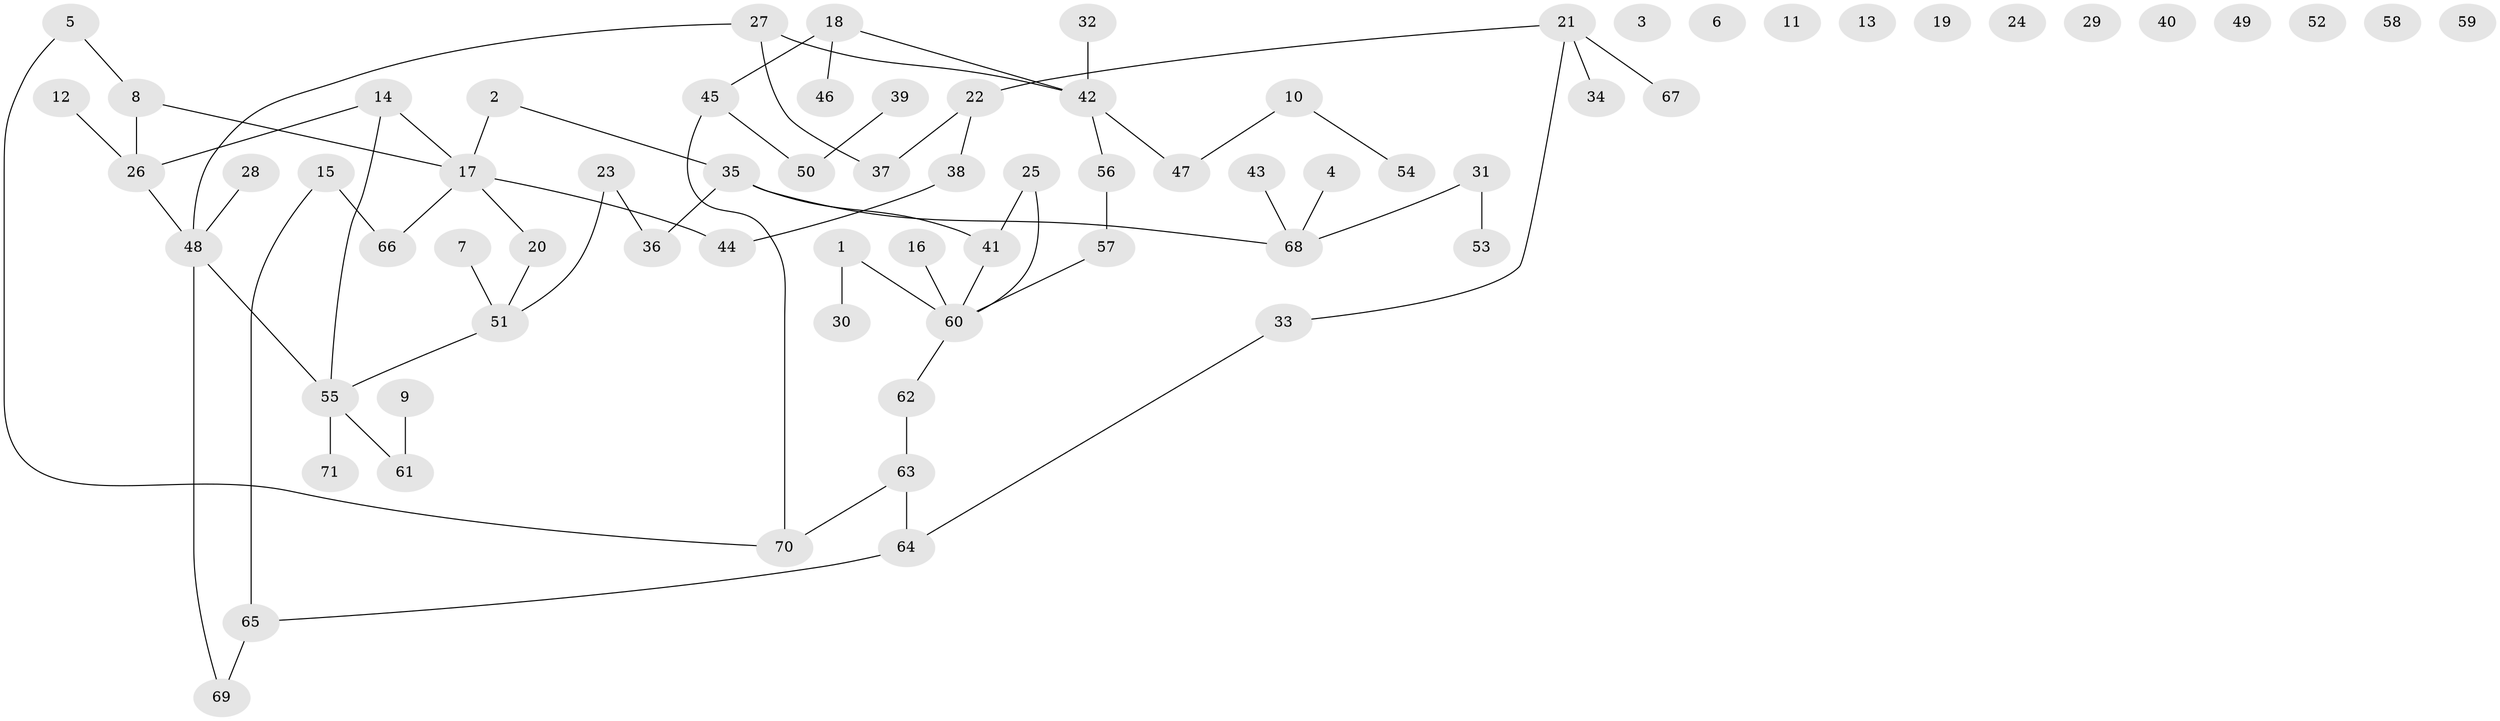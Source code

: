 // coarse degree distribution, {1: 0.29411764705882354, 6: 0.0392156862745098, 0: 0.23529411764705882, 3: 0.11764705882352941, 5: 0.0784313725490196, 2: 0.1568627450980392, 4: 0.058823529411764705, 7: 0.0196078431372549}
// Generated by graph-tools (version 1.1) at 2025/41/03/06/25 10:41:20]
// undirected, 71 vertices, 70 edges
graph export_dot {
graph [start="1"]
  node [color=gray90,style=filled];
  1;
  2;
  3;
  4;
  5;
  6;
  7;
  8;
  9;
  10;
  11;
  12;
  13;
  14;
  15;
  16;
  17;
  18;
  19;
  20;
  21;
  22;
  23;
  24;
  25;
  26;
  27;
  28;
  29;
  30;
  31;
  32;
  33;
  34;
  35;
  36;
  37;
  38;
  39;
  40;
  41;
  42;
  43;
  44;
  45;
  46;
  47;
  48;
  49;
  50;
  51;
  52;
  53;
  54;
  55;
  56;
  57;
  58;
  59;
  60;
  61;
  62;
  63;
  64;
  65;
  66;
  67;
  68;
  69;
  70;
  71;
  1 -- 30;
  1 -- 60;
  2 -- 17;
  2 -- 35;
  4 -- 68;
  5 -- 8;
  5 -- 70;
  7 -- 51;
  8 -- 17;
  8 -- 26;
  9 -- 61;
  10 -- 47;
  10 -- 54;
  12 -- 26;
  14 -- 17;
  14 -- 26;
  14 -- 55;
  15 -- 65;
  15 -- 66;
  16 -- 60;
  17 -- 20;
  17 -- 44;
  17 -- 66;
  18 -- 42;
  18 -- 45;
  18 -- 46;
  20 -- 51;
  21 -- 22;
  21 -- 33;
  21 -- 34;
  21 -- 67;
  22 -- 37;
  22 -- 38;
  23 -- 36;
  23 -- 51;
  25 -- 41;
  25 -- 60;
  26 -- 48;
  27 -- 37;
  27 -- 42;
  27 -- 48;
  28 -- 48;
  31 -- 53;
  31 -- 68;
  32 -- 42;
  33 -- 64;
  35 -- 36;
  35 -- 41;
  35 -- 68;
  38 -- 44;
  39 -- 50;
  41 -- 60;
  42 -- 47;
  42 -- 56;
  43 -- 68;
  45 -- 50;
  45 -- 70;
  48 -- 55;
  48 -- 69;
  51 -- 55;
  55 -- 61;
  55 -- 71;
  56 -- 57;
  57 -- 60;
  60 -- 62;
  62 -- 63;
  63 -- 64;
  63 -- 70;
  64 -- 65;
  65 -- 69;
}
